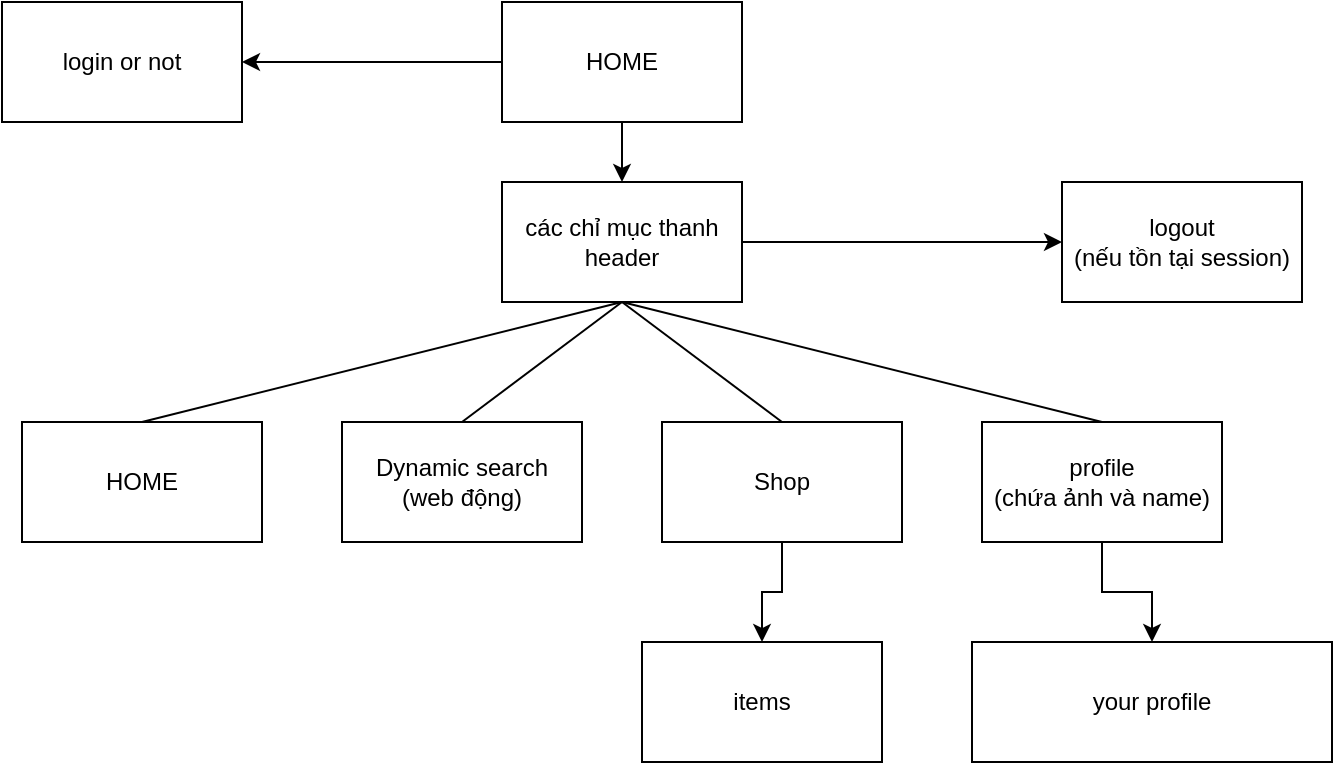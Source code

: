 <mxfile version="13.9.9" type="device"><diagram id="Ve616RyTgCaGr1OR9E2b" name="Page-1"><mxGraphModel dx="868" dy="510" grid="1" gridSize="10" guides="1" tooltips="1" connect="1" arrows="1" fold="1" page="1" pageScale="1" pageWidth="1169" pageHeight="827" math="0" shadow="0"><root><mxCell id="0"/><mxCell id="1" parent="0"/><mxCell id="bPznSyXP8PeqoaFr3_en-28" style="edgeStyle=orthogonalEdgeStyle;rounded=0;orthogonalLoop=1;jettySize=auto;html=1;exitX=0;exitY=0.5;exitDx=0;exitDy=0;entryX=1;entryY=0.5;entryDx=0;entryDy=0;" edge="1" parent="1" source="bPznSyXP8PeqoaFr3_en-1" target="bPznSyXP8PeqoaFr3_en-2"><mxGeometry relative="1" as="geometry"/></mxCell><mxCell id="bPznSyXP8PeqoaFr3_en-29" style="edgeStyle=orthogonalEdgeStyle;rounded=0;orthogonalLoop=1;jettySize=auto;html=1;exitX=0.5;exitY=1;exitDx=0;exitDy=0;entryX=0.5;entryY=0;entryDx=0;entryDy=0;" edge="1" parent="1" source="bPznSyXP8PeqoaFr3_en-1" target="bPznSyXP8PeqoaFr3_en-4"><mxGeometry relative="1" as="geometry"/></mxCell><mxCell id="bPznSyXP8PeqoaFr3_en-1" value="HOME" style="rounded=0;whiteSpace=wrap;html=1;" vertex="1" parent="1"><mxGeometry x="350" y="220" width="120" height="60" as="geometry"/></mxCell><mxCell id="bPznSyXP8PeqoaFr3_en-2" value="login or not" style="rounded=0;whiteSpace=wrap;html=1;" vertex="1" parent="1"><mxGeometry x="100" y="220" width="120" height="60" as="geometry"/></mxCell><mxCell id="bPznSyXP8PeqoaFr3_en-26" style="edgeStyle=orthogonalEdgeStyle;rounded=0;orthogonalLoop=1;jettySize=auto;html=1;exitX=1;exitY=0.5;exitDx=0;exitDy=0;entryX=0;entryY=0.5;entryDx=0;entryDy=0;" edge="1" parent="1" source="bPznSyXP8PeqoaFr3_en-4" target="bPznSyXP8PeqoaFr3_en-24"><mxGeometry relative="1" as="geometry"/></mxCell><mxCell id="bPznSyXP8PeqoaFr3_en-4" value="các chỉ mục thanh header" style="rounded=0;whiteSpace=wrap;html=1;" vertex="1" parent="1"><mxGeometry x="350" y="310" width="120" height="60" as="geometry"/></mxCell><mxCell id="bPznSyXP8PeqoaFr3_en-6" value="HOME" style="rounded=0;whiteSpace=wrap;html=1;" vertex="1" parent="1"><mxGeometry x="110" y="430" width="120" height="60" as="geometry"/></mxCell><mxCell id="bPznSyXP8PeqoaFr3_en-7" value="Dynamic search&lt;br&gt;(web động)" style="rounded=0;whiteSpace=wrap;html=1;" vertex="1" parent="1"><mxGeometry x="270" y="430" width="120" height="60" as="geometry"/></mxCell><mxCell id="bPznSyXP8PeqoaFr3_en-23" style="edgeStyle=orthogonalEdgeStyle;rounded=0;orthogonalLoop=1;jettySize=auto;html=1;exitX=0.5;exitY=1;exitDx=0;exitDy=0;entryX=0.5;entryY=0;entryDx=0;entryDy=0;" edge="1" parent="1" source="bPznSyXP8PeqoaFr3_en-8" target="bPznSyXP8PeqoaFr3_en-15"><mxGeometry relative="1" as="geometry"/></mxCell><mxCell id="bPznSyXP8PeqoaFr3_en-8" value="Shop" style="rounded=0;whiteSpace=wrap;html=1;" vertex="1" parent="1"><mxGeometry x="430" y="430" width="120" height="60" as="geometry"/></mxCell><mxCell id="bPznSyXP8PeqoaFr3_en-9" value="" style="endArrow=none;html=1;exitX=0.5;exitY=0;exitDx=0;exitDy=0;entryX=0.5;entryY=1;entryDx=0;entryDy=0;" edge="1" parent="1" source="bPznSyXP8PeqoaFr3_en-6" target="bPznSyXP8PeqoaFr3_en-4"><mxGeometry width="50" height="50" relative="1" as="geometry"><mxPoint x="410" y="470" as="sourcePoint"/><mxPoint x="460" y="420" as="targetPoint"/></mxGeometry></mxCell><mxCell id="bPznSyXP8PeqoaFr3_en-10" value="" style="endArrow=none;html=1;exitX=0.5;exitY=0;exitDx=0;exitDy=0;" edge="1" parent="1" source="bPznSyXP8PeqoaFr3_en-7"><mxGeometry width="50" height="50" relative="1" as="geometry"><mxPoint x="410" y="470" as="sourcePoint"/><mxPoint x="410" y="370" as="targetPoint"/></mxGeometry></mxCell><mxCell id="bPznSyXP8PeqoaFr3_en-11" value="" style="endArrow=none;html=1;exitX=0.5;exitY=0;exitDx=0;exitDy=0;entryX=0.5;entryY=1;entryDx=0;entryDy=0;" edge="1" parent="1" source="bPznSyXP8PeqoaFr3_en-8" target="bPznSyXP8PeqoaFr3_en-4"><mxGeometry width="50" height="50" relative="1" as="geometry"><mxPoint x="500" y="510" as="sourcePoint"/><mxPoint x="550" y="460" as="targetPoint"/></mxGeometry></mxCell><mxCell id="bPznSyXP8PeqoaFr3_en-22" style="edgeStyle=orthogonalEdgeStyle;rounded=0;orthogonalLoop=1;jettySize=auto;html=1;exitX=0.5;exitY=1;exitDx=0;exitDy=0;" edge="1" parent="1" source="bPznSyXP8PeqoaFr3_en-13" target="bPznSyXP8PeqoaFr3_en-20"><mxGeometry relative="1" as="geometry"/></mxCell><mxCell id="bPznSyXP8PeqoaFr3_en-13" value="profile&lt;br&gt;(chứa ảnh và name)" style="rounded=0;whiteSpace=wrap;html=1;" vertex="1" parent="1"><mxGeometry x="590" y="430" width="120" height="60" as="geometry"/></mxCell><mxCell id="bPznSyXP8PeqoaFr3_en-14" value="" style="endArrow=none;html=1;exitX=0.5;exitY=0;exitDx=0;exitDy=0;entryX=0.5;entryY=1;entryDx=0;entryDy=0;" edge="1" parent="1" source="bPznSyXP8PeqoaFr3_en-13" target="bPznSyXP8PeqoaFr3_en-4"><mxGeometry width="50" height="50" relative="1" as="geometry"><mxPoint x="675" y="510" as="sourcePoint"/><mxPoint x="585" y="430" as="targetPoint"/></mxGeometry></mxCell><mxCell id="bPznSyXP8PeqoaFr3_en-15" value="items" style="rounded=0;whiteSpace=wrap;html=1;" vertex="1" parent="1"><mxGeometry x="420" y="540" width="120" height="60" as="geometry"/></mxCell><mxCell id="bPznSyXP8PeqoaFr3_en-20" value="your profile" style="rounded=0;whiteSpace=wrap;html=1;" vertex="1" parent="1"><mxGeometry x="585" y="540" width="180" height="60" as="geometry"/></mxCell><mxCell id="bPznSyXP8PeqoaFr3_en-24" value="logout&lt;br&gt;(nếu tồn tại session)" style="rounded=0;whiteSpace=wrap;html=1;" vertex="1" parent="1"><mxGeometry x="630" y="310" width="120" height="60" as="geometry"/></mxCell></root></mxGraphModel></diagram></mxfile>